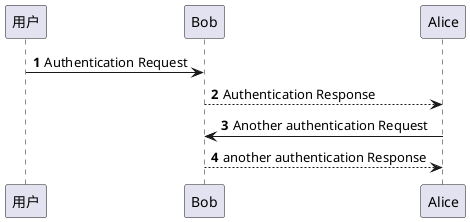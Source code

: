 @startuml
'https://plantuml.com/sequence-diagram

autonumber

用户 -> Bob: Authentication Request
Bob --> Alice: Authentication Response

Alice -> Bob: Another authentication Request
Alice <-- Bob: another authentication Response
@enduml